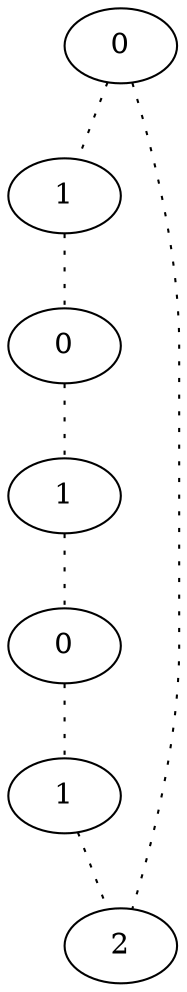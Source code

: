 graph {
a[label=0]
b[label=1]
c[label=0]
d[label=1]
e[label=0]
f[label=1]
g[label=2]
a -- b [style=dotted];
b -- c [style=dotted];
c -- d [style=dotted];
d -- e [style=dotted];
e -- f [style=dotted];
f -- g [style=dotted];
a -- g [style=dotted];
}
